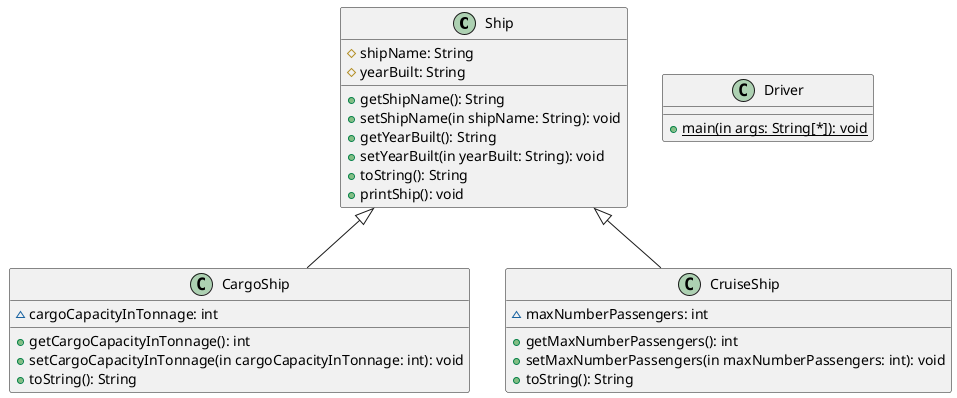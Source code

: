@startuml
'https://plantuml.com/class-diagram

class Ship {
# shipName: String
# yearBuilt: String

+ getShipName(): String
+ setShipName(in shipName: String): void
+ getYearBuilt(): String
+ setYearBuilt(in yearBuilt: String): void
+ toString(): String
+ printShip(): void
}


class CargoShip {
~ cargoCapacityInTonnage: int

+ getCargoCapacityInTonnage(): int
+ setCargoCapacityInTonnage(in cargoCapacityInTonnage: int): void
+ toString(): String
}

class CruiseShip {
~ maxNumberPassengers: int

+ getMaxNumberPassengers(): int
+ setMaxNumberPassengers(in maxNumberPassengers: int): void
+ toString(): String
}

Ship <|-- CargoShip
Ship <|-- CruiseShip


class Driver {
+ {static} main(in args: String[*]): void
}


@enduml